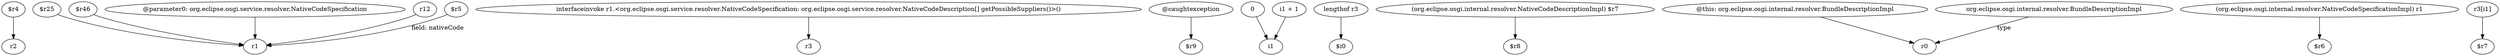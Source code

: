 digraph g {
0[label="$r4"]
1[label="r2"]
0->1[label=""]
2[label="$r25"]
3[label="r1"]
2->3[label=""]
4[label="interfaceinvoke r1.<org.eclipse.osgi.service.resolver.NativeCodeSpecification: org.eclipse.osgi.service.resolver.NativeCodeDescription[] getPossibleSuppliers()>()"]
5[label="r3"]
4->5[label=""]
6[label="@caughtexception"]
7[label="$r9"]
6->7[label=""]
8[label="$r46"]
8->3[label=""]
9[label="0"]
10[label="i1"]
9->10[label=""]
11[label="lengthof r3"]
12[label="$i0"]
11->12[label=""]
13[label="@parameter0: org.eclipse.osgi.service.resolver.NativeCodeSpecification"]
13->3[label=""]
14[label="(org.eclipse.osgi.internal.resolver.NativeCodeDescriptionImpl) $r7"]
15[label="$r8"]
14->15[label=""]
16[label="@this: org.eclipse.osgi.internal.resolver.BundleDescriptionImpl"]
17[label="r0"]
16->17[label=""]
18[label="i1 + 1"]
18->10[label=""]
19[label="(org.eclipse.osgi.internal.resolver.NativeCodeSpecificationImpl) r1"]
20[label="$r6"]
19->20[label=""]
21[label="r12"]
21->3[label=""]
22[label="r3[i1]"]
23[label="$r7"]
22->23[label=""]
24[label="$r5"]
24->3[label="field: nativeCode"]
25[label="org.eclipse.osgi.internal.resolver.BundleDescriptionImpl"]
25->17[label="type"]
}